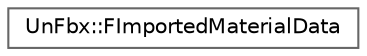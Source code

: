 digraph "Graphical Class Hierarchy"
{
 // INTERACTIVE_SVG=YES
 // LATEX_PDF_SIZE
  bgcolor="transparent";
  edge [fontname=Helvetica,fontsize=10,labelfontname=Helvetica,labelfontsize=10];
  node [fontname=Helvetica,fontsize=10,shape=box,height=0.2,width=0.4];
  rankdir="LR";
  Node0 [id="Node000000",label="UnFbx::FImportedMaterialData",height=0.2,width=0.4,color="grey40", fillcolor="white", style="filled",URL="$dd/d7d/structUnFbx_1_1FImportedMaterialData.html",tooltip=" "];
}
